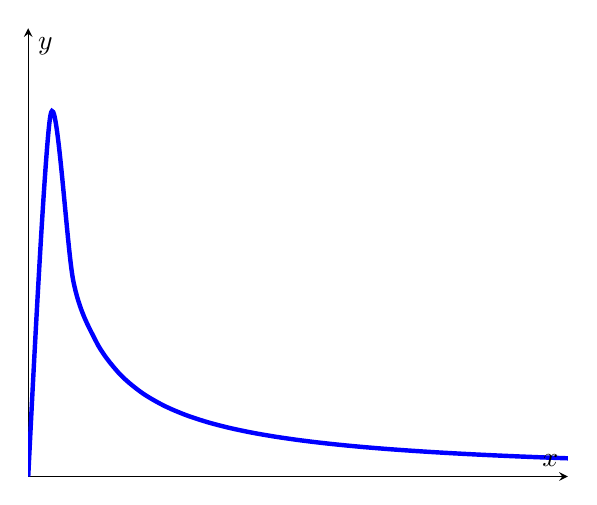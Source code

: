%% LaTeX2e file `manual_mode.tikz'
%% generated by the `filecontents' environment
%% from source `qualpaper_v2' on 2014/08/05.
%%
\begin{tikzpicture}
\def\lam{1}
\def\k1{0.25}
\begin{axis}[
        axis x line=middle
        ,axis y line=middle
        ,ymax=1.5
        ,ylabel=$y$
        ,xlabel=$x$
        ,ytick=\empty
        ,xtick=\empty
        ]
    \addplot[domain=0:1.5, blue, ultra thick, smooth] {((\k1/\lam)*(x/\lam)^(\k1-1))*exp(-((x/\lam)^\k1))};
\end{axis}
\end{tikzpicture}
